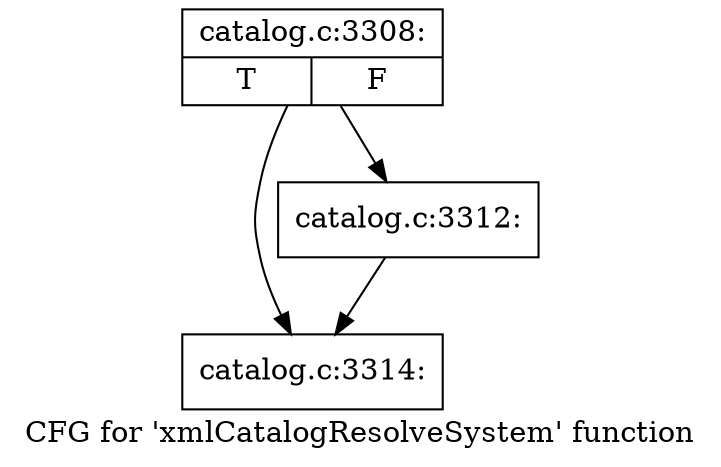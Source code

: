 digraph "CFG for 'xmlCatalogResolveSystem' function" {
	label="CFG for 'xmlCatalogResolveSystem' function";

	Node0x3920bd0 [shape=record,label="{catalog.c:3308:|{<s0>T|<s1>F}}"];
	Node0x3920bd0 -> Node0x3920de0;
	Node0x3920bd0 -> Node0x391eaf0;
	Node0x391eaf0 [shape=record,label="{catalog.c:3312:}"];
	Node0x391eaf0 -> Node0x3920de0;
	Node0x3920de0 [shape=record,label="{catalog.c:3314:}"];
}
